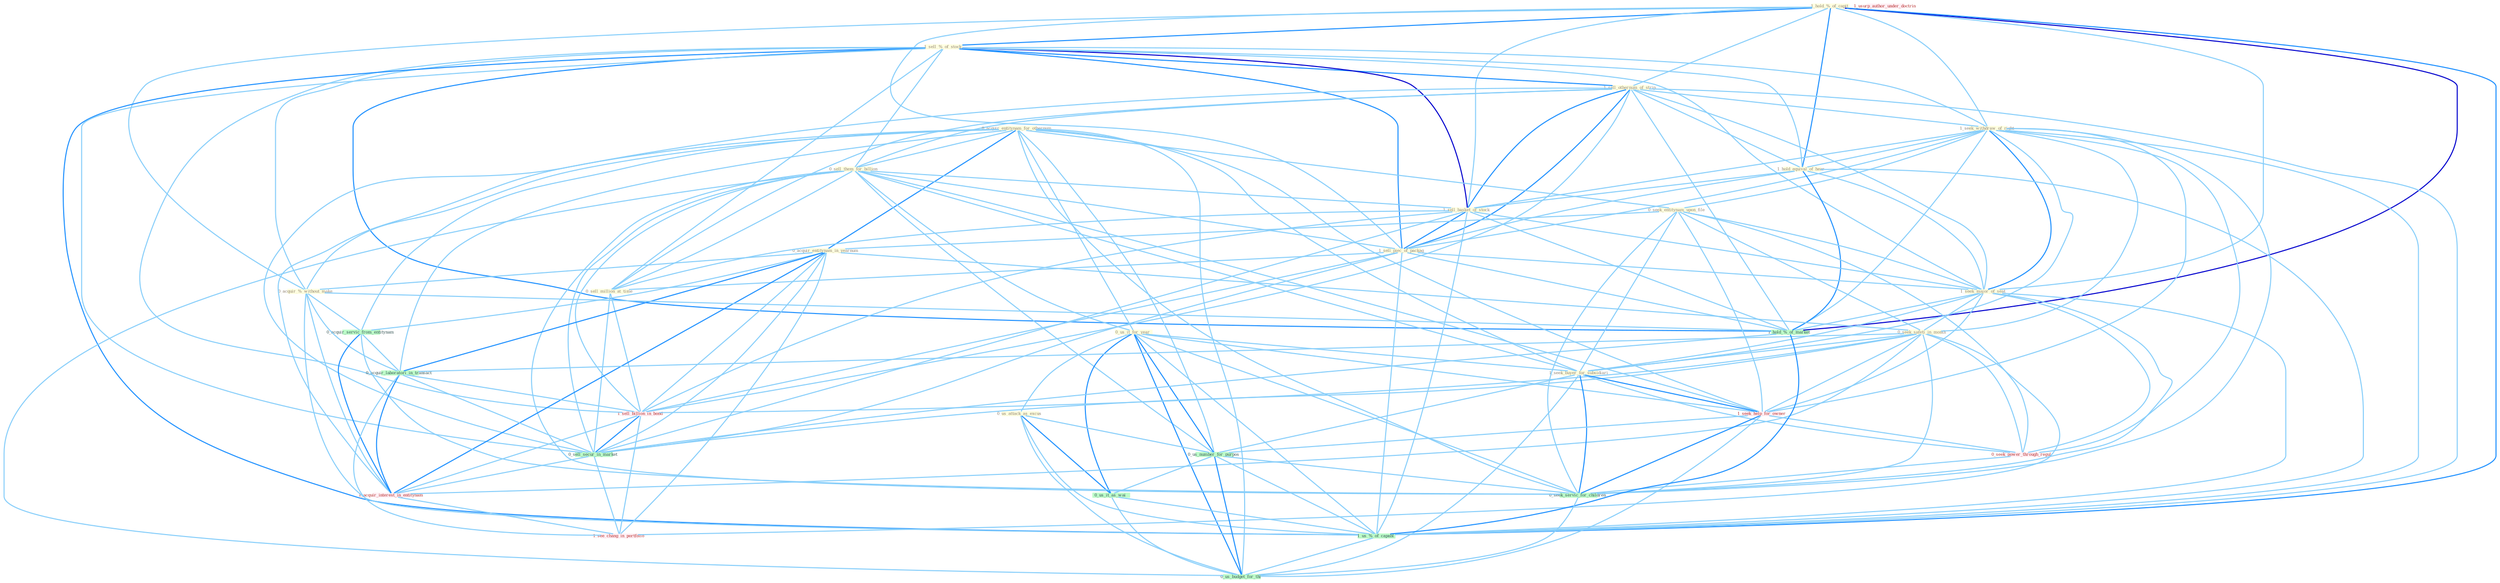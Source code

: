 Graph G{ 
    node
    [shape=polygon,style=filled,width=.5,height=.06,color="#BDFCC9",fixedsize=true,fontsize=4,
    fontcolor="#2f4f4f"];
    {node
    [color="#ffffe0", fontcolor="#8b7d6b"] "1_hold_%_of_capit " "1_sell_%_of_stock " "1_sell_othernum_of_strip " "1_seek_withdraw_of_right " "0_acquir_entitynam_for_othernum " "0_sell_them_for_billion " "0_us_it_for_year " "1_hold_equival_of_hear " "1_sell_basket_of_stock " "0_us_attack_as_excus " "1_sell_piec_of_packag " "0_sell_million_at_time " "0_seek_entitynam_upon_file " "0_acquir_entitynam_in_yearnum " "1_seek_major_of_seat " "0_seek_safeti_in_month " "1_seek_buyer_for_subsidiari " "0_acquir_%_without_make "}
{node [color="#fff0f5", fontcolor="#b22222"] "1_seek_help_for_owner " "0_seek_power_through_regul " "1_sell_billion_in_bond " "1_usurp_author_under_doctrin " "1_acquir_interest_in_entitynam " "1_see_chang_in_portfolio "}
edge [color="#B0E2FF"];

	"1_hold_%_of_capit " -- "1_sell_%_of_stock " [w="2", color="#1e90ff" , len=0.8];
	"1_hold_%_of_capit " -- "1_sell_othernum_of_strip " [w="1", color="#87cefa" ];
	"1_hold_%_of_capit " -- "1_seek_withdraw_of_right " [w="1", color="#87cefa" ];
	"1_hold_%_of_capit " -- "1_hold_equival_of_hear " [w="2", color="#1e90ff" , len=0.8];
	"1_hold_%_of_capit " -- "1_sell_basket_of_stock " [w="1", color="#87cefa" ];
	"1_hold_%_of_capit " -- "1_sell_piec_of_packag " [w="1", color="#87cefa" ];
	"1_hold_%_of_capit " -- "1_seek_major_of_seat " [w="1", color="#87cefa" ];
	"1_hold_%_of_capit " -- "0_acquir_%_without_make " [w="1", color="#87cefa" ];
	"1_hold_%_of_capit " -- "1_hold_%_of_market " [w="3", color="#0000cd" , len=0.6];
	"1_hold_%_of_capit " -- "1_us_%_of_capabl " [w="2", color="#1e90ff" , len=0.8];
	"1_sell_%_of_stock " -- "1_sell_othernum_of_strip " [w="2", color="#1e90ff" , len=0.8];
	"1_sell_%_of_stock " -- "1_seek_withdraw_of_right " [w="1", color="#87cefa" ];
	"1_sell_%_of_stock " -- "0_sell_them_for_billion " [w="1", color="#87cefa" ];
	"1_sell_%_of_stock " -- "1_hold_equival_of_hear " [w="1", color="#87cefa" ];
	"1_sell_%_of_stock " -- "1_sell_basket_of_stock " [w="3", color="#0000cd" , len=0.6];
	"1_sell_%_of_stock " -- "1_sell_piec_of_packag " [w="2", color="#1e90ff" , len=0.8];
	"1_sell_%_of_stock " -- "0_sell_million_at_time " [w="1", color="#87cefa" ];
	"1_sell_%_of_stock " -- "1_seek_major_of_seat " [w="1", color="#87cefa" ];
	"1_sell_%_of_stock " -- "0_acquir_%_without_make " [w="1", color="#87cefa" ];
	"1_sell_%_of_stock " -- "1_hold_%_of_market " [w="2", color="#1e90ff" , len=0.8];
	"1_sell_%_of_stock " -- "1_sell_billion_in_bond " [w="1", color="#87cefa" ];
	"1_sell_%_of_stock " -- "1_us_%_of_capabl " [w="2", color="#1e90ff" , len=0.8];
	"1_sell_%_of_stock " -- "0_sell_secur_in_market " [w="1", color="#87cefa" ];
	"1_sell_othernum_of_strip " -- "1_seek_withdraw_of_right " [w="1", color="#87cefa" ];
	"1_sell_othernum_of_strip " -- "0_sell_them_for_billion " [w="1", color="#87cefa" ];
	"1_sell_othernum_of_strip " -- "1_hold_equival_of_hear " [w="1", color="#87cefa" ];
	"1_sell_othernum_of_strip " -- "1_sell_basket_of_stock " [w="2", color="#1e90ff" , len=0.8];
	"1_sell_othernum_of_strip " -- "1_sell_piec_of_packag " [w="2", color="#1e90ff" , len=0.8];
	"1_sell_othernum_of_strip " -- "0_sell_million_at_time " [w="1", color="#87cefa" ];
	"1_sell_othernum_of_strip " -- "1_seek_major_of_seat " [w="1", color="#87cefa" ];
	"1_sell_othernum_of_strip " -- "1_hold_%_of_market " [w="1", color="#87cefa" ];
	"1_sell_othernum_of_strip " -- "1_sell_billion_in_bond " [w="1", color="#87cefa" ];
	"1_sell_othernum_of_strip " -- "1_us_%_of_capabl " [w="1", color="#87cefa" ];
	"1_sell_othernum_of_strip " -- "0_sell_secur_in_market " [w="1", color="#87cefa" ];
	"1_seek_withdraw_of_right " -- "1_hold_equival_of_hear " [w="1", color="#87cefa" ];
	"1_seek_withdraw_of_right " -- "1_sell_basket_of_stock " [w="1", color="#87cefa" ];
	"1_seek_withdraw_of_right " -- "1_sell_piec_of_packag " [w="1", color="#87cefa" ];
	"1_seek_withdraw_of_right " -- "0_seek_entitynam_upon_file " [w="1", color="#87cefa" ];
	"1_seek_withdraw_of_right " -- "1_seek_major_of_seat " [w="2", color="#1e90ff" , len=0.8];
	"1_seek_withdraw_of_right " -- "0_seek_safeti_in_month " [w="1", color="#87cefa" ];
	"1_seek_withdraw_of_right " -- "1_seek_buyer_for_subsidiari " [w="1", color="#87cefa" ];
	"1_seek_withdraw_of_right " -- "1_seek_help_for_owner " [w="1", color="#87cefa" ];
	"1_seek_withdraw_of_right " -- "1_hold_%_of_market " [w="1", color="#87cefa" ];
	"1_seek_withdraw_of_right " -- "0_seek_power_through_regul " [w="1", color="#87cefa" ];
	"1_seek_withdraw_of_right " -- "1_us_%_of_capabl " [w="1", color="#87cefa" ];
	"1_seek_withdraw_of_right " -- "0_seek_servic_for_children " [w="1", color="#87cefa" ];
	"0_acquir_entitynam_for_othernum " -- "0_sell_them_for_billion " [w="1", color="#87cefa" ];
	"0_acquir_entitynam_for_othernum " -- "0_us_it_for_year " [w="1", color="#87cefa" ];
	"0_acquir_entitynam_for_othernum " -- "0_seek_entitynam_upon_file " [w="1", color="#87cefa" ];
	"0_acquir_entitynam_for_othernum " -- "0_acquir_entitynam_in_yearnum " [w="2", color="#1e90ff" , len=0.8];
	"0_acquir_entitynam_for_othernum " -- "1_seek_buyer_for_subsidiari " [w="1", color="#87cefa" ];
	"0_acquir_entitynam_for_othernum " -- "0_acquir_%_without_make " [w="1", color="#87cefa" ];
	"0_acquir_entitynam_for_othernum " -- "1_seek_help_for_owner " [w="1", color="#87cefa" ];
	"0_acquir_entitynam_for_othernum " -- "0_acquir_servic_from_entitynam " [w="1", color="#87cefa" ];
	"0_acquir_entitynam_for_othernum " -- "0_us_number_for_purpos " [w="1", color="#87cefa" ];
	"0_acquir_entitynam_for_othernum " -- "0_acquir_laboratori_in_transact " [w="1", color="#87cefa" ];
	"0_acquir_entitynam_for_othernum " -- "1_acquir_interest_in_entitynam " [w="1", color="#87cefa" ];
	"0_acquir_entitynam_for_othernum " -- "0_seek_servic_for_children " [w="1", color="#87cefa" ];
	"0_acquir_entitynam_for_othernum " -- "0_us_budget_for_thi " [w="1", color="#87cefa" ];
	"0_sell_them_for_billion " -- "0_us_it_for_year " [w="1", color="#87cefa" ];
	"0_sell_them_for_billion " -- "1_sell_basket_of_stock " [w="1", color="#87cefa" ];
	"0_sell_them_for_billion " -- "1_sell_piec_of_packag " [w="1", color="#87cefa" ];
	"0_sell_them_for_billion " -- "0_sell_million_at_time " [w="1", color="#87cefa" ];
	"0_sell_them_for_billion " -- "1_seek_buyer_for_subsidiari " [w="1", color="#87cefa" ];
	"0_sell_them_for_billion " -- "1_seek_help_for_owner " [w="1", color="#87cefa" ];
	"0_sell_them_for_billion " -- "0_us_number_for_purpos " [w="1", color="#87cefa" ];
	"0_sell_them_for_billion " -- "1_sell_billion_in_bond " [w="1", color="#87cefa" ];
	"0_sell_them_for_billion " -- "0_sell_secur_in_market " [w="1", color="#87cefa" ];
	"0_sell_them_for_billion " -- "0_seek_servic_for_children " [w="1", color="#87cefa" ];
	"0_sell_them_for_billion " -- "0_us_budget_for_thi " [w="1", color="#87cefa" ];
	"0_us_it_for_year " -- "0_us_attack_as_excus " [w="1", color="#87cefa" ];
	"0_us_it_for_year " -- "1_seek_buyer_for_subsidiari " [w="1", color="#87cefa" ];
	"0_us_it_for_year " -- "1_seek_help_for_owner " [w="1", color="#87cefa" ];
	"0_us_it_for_year " -- "0_us_number_for_purpos " [w="2", color="#1e90ff" , len=0.8];
	"0_us_it_for_year " -- "0_us_it_as_wai " [w="2", color="#1e90ff" , len=0.8];
	"0_us_it_for_year " -- "1_us_%_of_capabl " [w="1", color="#87cefa" ];
	"0_us_it_for_year " -- "0_seek_servic_for_children " [w="1", color="#87cefa" ];
	"0_us_it_for_year " -- "0_us_budget_for_thi " [w="2", color="#1e90ff" , len=0.8];
	"1_hold_equival_of_hear " -- "1_sell_basket_of_stock " [w="1", color="#87cefa" ];
	"1_hold_equival_of_hear " -- "1_sell_piec_of_packag " [w="1", color="#87cefa" ];
	"1_hold_equival_of_hear " -- "1_seek_major_of_seat " [w="1", color="#87cefa" ];
	"1_hold_equival_of_hear " -- "1_hold_%_of_market " [w="2", color="#1e90ff" , len=0.8];
	"1_hold_equival_of_hear " -- "1_us_%_of_capabl " [w="1", color="#87cefa" ];
	"1_sell_basket_of_stock " -- "1_sell_piec_of_packag " [w="2", color="#1e90ff" , len=0.8];
	"1_sell_basket_of_stock " -- "0_sell_million_at_time " [w="1", color="#87cefa" ];
	"1_sell_basket_of_stock " -- "1_seek_major_of_seat " [w="1", color="#87cefa" ];
	"1_sell_basket_of_stock " -- "1_hold_%_of_market " [w="1", color="#87cefa" ];
	"1_sell_basket_of_stock " -- "1_sell_billion_in_bond " [w="1", color="#87cefa" ];
	"1_sell_basket_of_stock " -- "1_us_%_of_capabl " [w="1", color="#87cefa" ];
	"1_sell_basket_of_stock " -- "0_sell_secur_in_market " [w="1", color="#87cefa" ];
	"0_us_attack_as_excus " -- "0_us_number_for_purpos " [w="1", color="#87cefa" ];
	"0_us_attack_as_excus " -- "0_us_it_as_wai " [w="2", color="#1e90ff" , len=0.8];
	"0_us_attack_as_excus " -- "1_us_%_of_capabl " [w="1", color="#87cefa" ];
	"0_us_attack_as_excus " -- "0_us_budget_for_thi " [w="1", color="#87cefa" ];
	"1_sell_piec_of_packag " -- "0_sell_million_at_time " [w="1", color="#87cefa" ];
	"1_sell_piec_of_packag " -- "1_seek_major_of_seat " [w="1", color="#87cefa" ];
	"1_sell_piec_of_packag " -- "1_hold_%_of_market " [w="1", color="#87cefa" ];
	"1_sell_piec_of_packag " -- "1_sell_billion_in_bond " [w="1", color="#87cefa" ];
	"1_sell_piec_of_packag " -- "1_us_%_of_capabl " [w="1", color="#87cefa" ];
	"1_sell_piec_of_packag " -- "0_sell_secur_in_market " [w="1", color="#87cefa" ];
	"0_sell_million_at_time " -- "1_sell_billion_in_bond " [w="1", color="#87cefa" ];
	"0_sell_million_at_time " -- "0_sell_secur_in_market " [w="1", color="#87cefa" ];
	"0_seek_entitynam_upon_file " -- "0_acquir_entitynam_in_yearnum " [w="1", color="#87cefa" ];
	"0_seek_entitynam_upon_file " -- "1_seek_major_of_seat " [w="1", color="#87cefa" ];
	"0_seek_entitynam_upon_file " -- "0_seek_safeti_in_month " [w="1", color="#87cefa" ];
	"0_seek_entitynam_upon_file " -- "1_seek_buyer_for_subsidiari " [w="1", color="#87cefa" ];
	"0_seek_entitynam_upon_file " -- "1_seek_help_for_owner " [w="1", color="#87cefa" ];
	"0_seek_entitynam_upon_file " -- "0_seek_power_through_regul " [w="1", color="#87cefa" ];
	"0_seek_entitynam_upon_file " -- "0_seek_servic_for_children " [w="1", color="#87cefa" ];
	"0_acquir_entitynam_in_yearnum " -- "0_seek_safeti_in_month " [w="1", color="#87cefa" ];
	"0_acquir_entitynam_in_yearnum " -- "0_acquir_%_without_make " [w="1", color="#87cefa" ];
	"0_acquir_entitynam_in_yearnum " -- "0_acquir_servic_from_entitynam " [w="1", color="#87cefa" ];
	"0_acquir_entitynam_in_yearnum " -- "0_acquir_laboratori_in_transact " [w="2", color="#1e90ff" , len=0.8];
	"0_acquir_entitynam_in_yearnum " -- "1_sell_billion_in_bond " [w="1", color="#87cefa" ];
	"0_acquir_entitynam_in_yearnum " -- "0_sell_secur_in_market " [w="1", color="#87cefa" ];
	"0_acquir_entitynam_in_yearnum " -- "1_acquir_interest_in_entitynam " [w="2", color="#1e90ff" , len=0.8];
	"0_acquir_entitynam_in_yearnum " -- "1_see_chang_in_portfolio " [w="1", color="#87cefa" ];
	"1_seek_major_of_seat " -- "0_seek_safeti_in_month " [w="1", color="#87cefa" ];
	"1_seek_major_of_seat " -- "1_seek_buyer_for_subsidiari " [w="1", color="#87cefa" ];
	"1_seek_major_of_seat " -- "1_seek_help_for_owner " [w="1", color="#87cefa" ];
	"1_seek_major_of_seat " -- "1_hold_%_of_market " [w="1", color="#87cefa" ];
	"1_seek_major_of_seat " -- "0_seek_power_through_regul " [w="1", color="#87cefa" ];
	"1_seek_major_of_seat " -- "1_us_%_of_capabl " [w="1", color="#87cefa" ];
	"1_seek_major_of_seat " -- "0_seek_servic_for_children " [w="1", color="#87cefa" ];
	"0_seek_safeti_in_month " -- "1_seek_buyer_for_subsidiari " [w="1", color="#87cefa" ];
	"0_seek_safeti_in_month " -- "1_seek_help_for_owner " [w="1", color="#87cefa" ];
	"0_seek_safeti_in_month " -- "0_seek_power_through_regul " [w="1", color="#87cefa" ];
	"0_seek_safeti_in_month " -- "0_acquir_laboratori_in_transact " [w="1", color="#87cefa" ];
	"0_seek_safeti_in_month " -- "1_sell_billion_in_bond " [w="1", color="#87cefa" ];
	"0_seek_safeti_in_month " -- "0_sell_secur_in_market " [w="1", color="#87cefa" ];
	"0_seek_safeti_in_month " -- "1_acquir_interest_in_entitynam " [w="1", color="#87cefa" ];
	"0_seek_safeti_in_month " -- "0_seek_servic_for_children " [w="1", color="#87cefa" ];
	"0_seek_safeti_in_month " -- "1_see_chang_in_portfolio " [w="1", color="#87cefa" ];
	"1_seek_buyer_for_subsidiari " -- "1_seek_help_for_owner " [w="2", color="#1e90ff" , len=0.8];
	"1_seek_buyer_for_subsidiari " -- "0_seek_power_through_regul " [w="1", color="#87cefa" ];
	"1_seek_buyer_for_subsidiari " -- "0_us_number_for_purpos " [w="1", color="#87cefa" ];
	"1_seek_buyer_for_subsidiari " -- "0_seek_servic_for_children " [w="2", color="#1e90ff" , len=0.8];
	"1_seek_buyer_for_subsidiari " -- "0_us_budget_for_thi " [w="1", color="#87cefa" ];
	"0_acquir_%_without_make " -- "0_acquir_servic_from_entitynam " [w="1", color="#87cefa" ];
	"0_acquir_%_without_make " -- "1_hold_%_of_market " [w="1", color="#87cefa" ];
	"0_acquir_%_without_make " -- "0_acquir_laboratori_in_transact " [w="1", color="#87cefa" ];
	"0_acquir_%_without_make " -- "1_us_%_of_capabl " [w="1", color="#87cefa" ];
	"0_acquir_%_without_make " -- "1_acquir_interest_in_entitynam " [w="1", color="#87cefa" ];
	"1_seek_help_for_owner " -- "0_seek_power_through_regul " [w="1", color="#87cefa" ];
	"1_seek_help_for_owner " -- "0_us_number_for_purpos " [w="1", color="#87cefa" ];
	"1_seek_help_for_owner " -- "0_seek_servic_for_children " [w="2", color="#1e90ff" , len=0.8];
	"1_seek_help_for_owner " -- "0_us_budget_for_thi " [w="1", color="#87cefa" ];
	"0_acquir_servic_from_entitynam " -- "0_acquir_laboratori_in_transact " [w="1", color="#87cefa" ];
	"0_acquir_servic_from_entitynam " -- "1_acquir_interest_in_entitynam " [w="2", color="#1e90ff" , len=0.8];
	"0_acquir_servic_from_entitynam " -- "0_seek_servic_for_children " [w="1", color="#87cefa" ];
	"1_hold_%_of_market " -- "1_us_%_of_capabl " [w="2", color="#1e90ff" , len=0.8];
	"1_hold_%_of_market " -- "0_sell_secur_in_market " [w="1", color="#87cefa" ];
	"0_seek_power_through_regul " -- "0_seek_servic_for_children " [w="1", color="#87cefa" ];
	"0_us_number_for_purpos " -- "0_us_it_as_wai " [w="1", color="#87cefa" ];
	"0_us_number_for_purpos " -- "1_us_%_of_capabl " [w="1", color="#87cefa" ];
	"0_us_number_for_purpos " -- "0_seek_servic_for_children " [w="1", color="#87cefa" ];
	"0_us_number_for_purpos " -- "0_us_budget_for_thi " [w="2", color="#1e90ff" , len=0.8];
	"0_acquir_laboratori_in_transact " -- "1_sell_billion_in_bond " [w="1", color="#87cefa" ];
	"0_acquir_laboratori_in_transact " -- "0_sell_secur_in_market " [w="1", color="#87cefa" ];
	"0_acquir_laboratori_in_transact " -- "1_acquir_interest_in_entitynam " [w="2", color="#1e90ff" , len=0.8];
	"0_acquir_laboratori_in_transact " -- "1_see_chang_in_portfolio " [w="1", color="#87cefa" ];
	"1_sell_billion_in_bond " -- "0_sell_secur_in_market " [w="2", color="#1e90ff" , len=0.8];
	"1_sell_billion_in_bond " -- "1_acquir_interest_in_entitynam " [w="1", color="#87cefa" ];
	"1_sell_billion_in_bond " -- "1_see_chang_in_portfolio " [w="1", color="#87cefa" ];
	"0_us_it_as_wai " -- "1_us_%_of_capabl " [w="1", color="#87cefa" ];
	"0_us_it_as_wai " -- "0_us_budget_for_thi " [w="1", color="#87cefa" ];
	"1_us_%_of_capabl " -- "0_us_budget_for_thi " [w="1", color="#87cefa" ];
	"0_sell_secur_in_market " -- "1_acquir_interest_in_entitynam " [w="1", color="#87cefa" ];
	"0_sell_secur_in_market " -- "1_see_chang_in_portfolio " [w="1", color="#87cefa" ];
	"1_acquir_interest_in_entitynam " -- "1_see_chang_in_portfolio " [w="1", color="#87cefa" ];
	"0_seek_servic_for_children " -- "0_us_budget_for_thi " [w="1", color="#87cefa" ];
}